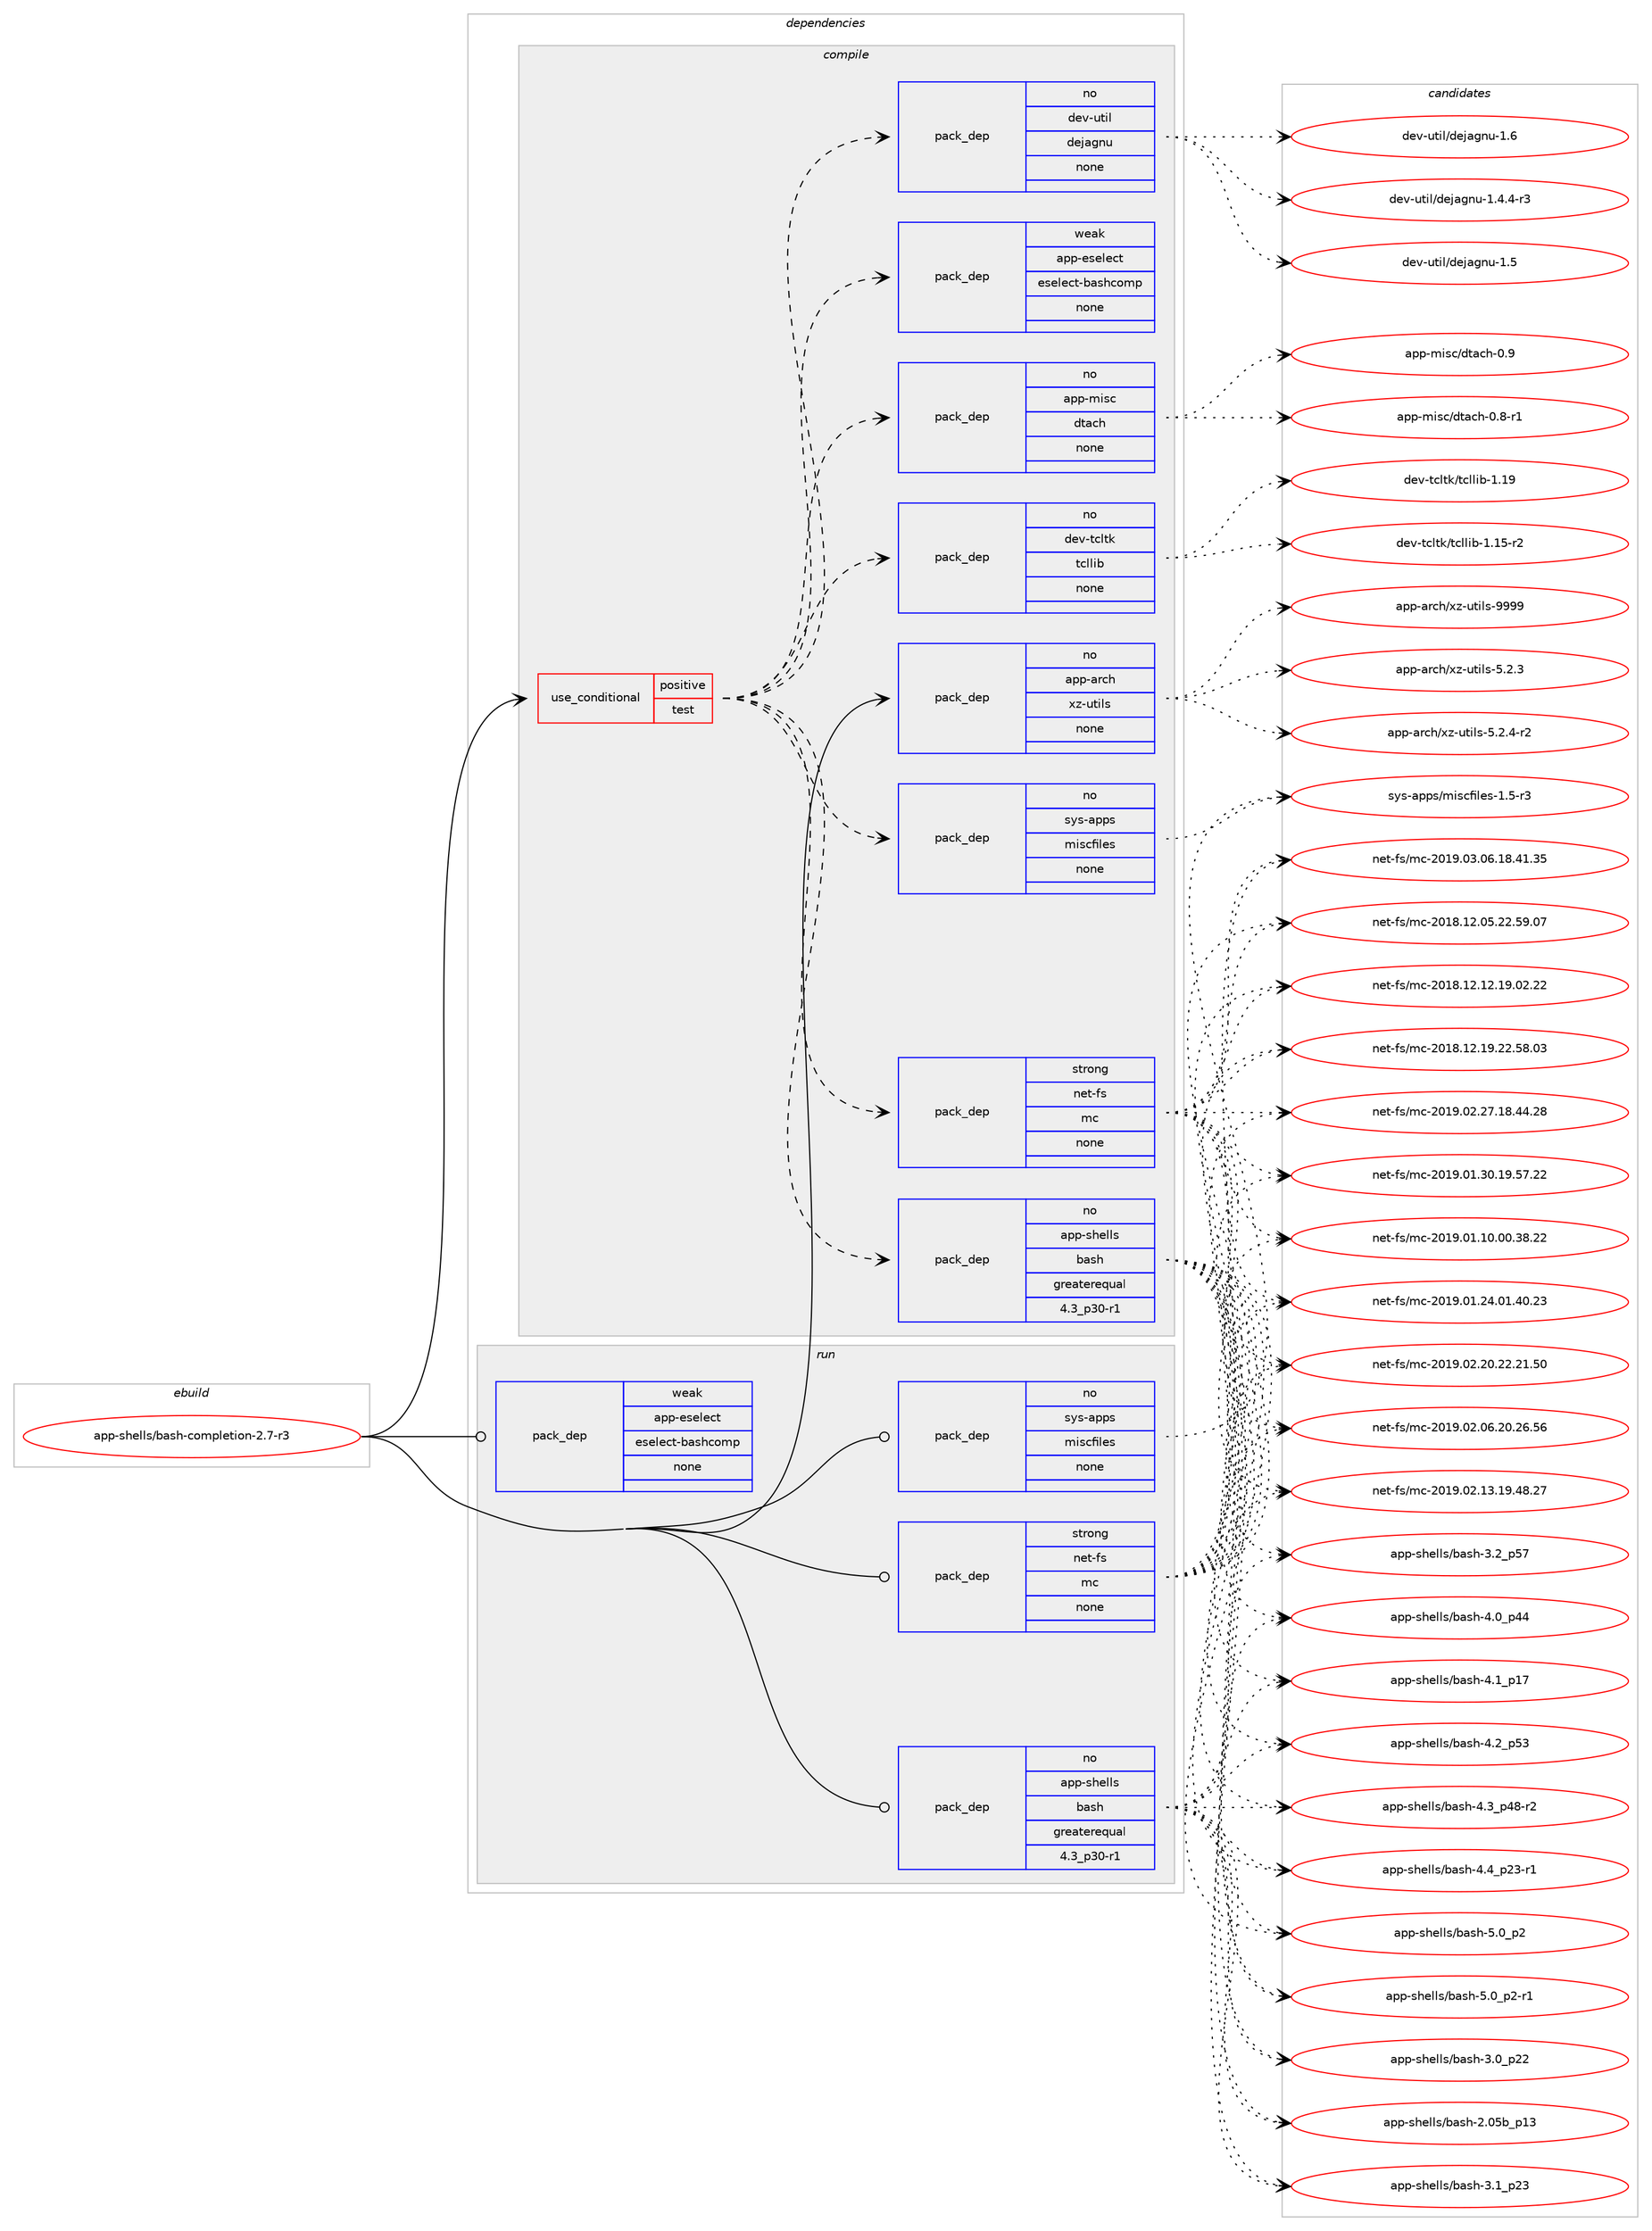 digraph prolog {

# *************
# Graph options
# *************

newrank=true;
concentrate=true;
compound=true;
graph [rankdir=LR,fontname=Helvetica,fontsize=10,ranksep=1.5];#, ranksep=2.5, nodesep=0.2];
edge  [arrowhead=vee];
node  [fontname=Helvetica,fontsize=10];

# **********
# The ebuild
# **********

subgraph cluster_leftcol {
color=gray;
rank=same;
label=<<i>ebuild</i>>;
id [label="app-shells/bash-completion-2.7-r3", color=red, width=4, href="../app-shells/bash-completion-2.7-r3.svg"];
}

# ****************
# The dependencies
# ****************

subgraph cluster_midcol {
color=gray;
label=<<i>dependencies</i>>;
subgraph cluster_compile {
fillcolor="#eeeeee";
style=filled;
label=<<i>compile</i>>;
subgraph cond355233 {
dependency1307279 [label=<<TABLE BORDER="0" CELLBORDER="1" CELLSPACING="0" CELLPADDING="4"><TR><TD ROWSPAN="3" CELLPADDING="10">use_conditional</TD></TR><TR><TD>positive</TD></TR><TR><TD>test</TD></TR></TABLE>>, shape=none, color=red];
subgraph pack931613 {
dependency1307280 [label=<<TABLE BORDER="0" CELLBORDER="1" CELLSPACING="0" CELLPADDING="4" WIDTH="220"><TR><TD ROWSPAN="6" CELLPADDING="30">pack_dep</TD></TR><TR><TD WIDTH="110">no</TD></TR><TR><TD>app-shells</TD></TR><TR><TD>bash</TD></TR><TR><TD>greaterequal</TD></TR><TR><TD>4.3_p30-r1</TD></TR></TABLE>>, shape=none, color=blue];
}
dependency1307279:e -> dependency1307280:w [weight=20,style="dashed",arrowhead="vee"];
subgraph pack931614 {
dependency1307281 [label=<<TABLE BORDER="0" CELLBORDER="1" CELLSPACING="0" CELLPADDING="4" WIDTH="220"><TR><TD ROWSPAN="6" CELLPADDING="30">pack_dep</TD></TR><TR><TD WIDTH="110">no</TD></TR><TR><TD>sys-apps</TD></TR><TR><TD>miscfiles</TD></TR><TR><TD>none</TD></TR><TR><TD></TD></TR></TABLE>>, shape=none, color=blue];
}
dependency1307279:e -> dependency1307281:w [weight=20,style="dashed",arrowhead="vee"];
subgraph pack931615 {
dependency1307282 [label=<<TABLE BORDER="0" CELLBORDER="1" CELLSPACING="0" CELLPADDING="4" WIDTH="220"><TR><TD ROWSPAN="6" CELLPADDING="30">pack_dep</TD></TR><TR><TD WIDTH="110">weak</TD></TR><TR><TD>app-eselect</TD></TR><TR><TD>eselect-bashcomp</TD></TR><TR><TD>none</TD></TR><TR><TD></TD></TR></TABLE>>, shape=none, color=blue];
}
dependency1307279:e -> dependency1307282:w [weight=20,style="dashed",arrowhead="vee"];
subgraph pack931616 {
dependency1307283 [label=<<TABLE BORDER="0" CELLBORDER="1" CELLSPACING="0" CELLPADDING="4" WIDTH="220"><TR><TD ROWSPAN="6" CELLPADDING="30">pack_dep</TD></TR><TR><TD WIDTH="110">strong</TD></TR><TR><TD>net-fs</TD></TR><TR><TD>mc</TD></TR><TR><TD>none</TD></TR><TR><TD></TD></TR></TABLE>>, shape=none, color=blue];
}
dependency1307279:e -> dependency1307283:w [weight=20,style="dashed",arrowhead="vee"];
subgraph pack931617 {
dependency1307284 [label=<<TABLE BORDER="0" CELLBORDER="1" CELLSPACING="0" CELLPADDING="4" WIDTH="220"><TR><TD ROWSPAN="6" CELLPADDING="30">pack_dep</TD></TR><TR><TD WIDTH="110">no</TD></TR><TR><TD>app-misc</TD></TR><TR><TD>dtach</TD></TR><TR><TD>none</TD></TR><TR><TD></TD></TR></TABLE>>, shape=none, color=blue];
}
dependency1307279:e -> dependency1307284:w [weight=20,style="dashed",arrowhead="vee"];
subgraph pack931618 {
dependency1307285 [label=<<TABLE BORDER="0" CELLBORDER="1" CELLSPACING="0" CELLPADDING="4" WIDTH="220"><TR><TD ROWSPAN="6" CELLPADDING="30">pack_dep</TD></TR><TR><TD WIDTH="110">no</TD></TR><TR><TD>dev-util</TD></TR><TR><TD>dejagnu</TD></TR><TR><TD>none</TD></TR><TR><TD></TD></TR></TABLE>>, shape=none, color=blue];
}
dependency1307279:e -> dependency1307285:w [weight=20,style="dashed",arrowhead="vee"];
subgraph pack931619 {
dependency1307286 [label=<<TABLE BORDER="0" CELLBORDER="1" CELLSPACING="0" CELLPADDING="4" WIDTH="220"><TR><TD ROWSPAN="6" CELLPADDING="30">pack_dep</TD></TR><TR><TD WIDTH="110">no</TD></TR><TR><TD>dev-tcltk</TD></TR><TR><TD>tcllib</TD></TR><TR><TD>none</TD></TR><TR><TD></TD></TR></TABLE>>, shape=none, color=blue];
}
dependency1307279:e -> dependency1307286:w [weight=20,style="dashed",arrowhead="vee"];
}
id:e -> dependency1307279:w [weight=20,style="solid",arrowhead="vee"];
subgraph pack931620 {
dependency1307287 [label=<<TABLE BORDER="0" CELLBORDER="1" CELLSPACING="0" CELLPADDING="4" WIDTH="220"><TR><TD ROWSPAN="6" CELLPADDING="30">pack_dep</TD></TR><TR><TD WIDTH="110">no</TD></TR><TR><TD>app-arch</TD></TR><TR><TD>xz-utils</TD></TR><TR><TD>none</TD></TR><TR><TD></TD></TR></TABLE>>, shape=none, color=blue];
}
id:e -> dependency1307287:w [weight=20,style="solid",arrowhead="vee"];
}
subgraph cluster_compileandrun {
fillcolor="#eeeeee";
style=filled;
label=<<i>compile and run</i>>;
}
subgraph cluster_run {
fillcolor="#eeeeee";
style=filled;
label=<<i>run</i>>;
subgraph pack931621 {
dependency1307288 [label=<<TABLE BORDER="0" CELLBORDER="1" CELLSPACING="0" CELLPADDING="4" WIDTH="220"><TR><TD ROWSPAN="6" CELLPADDING="30">pack_dep</TD></TR><TR><TD WIDTH="110">no</TD></TR><TR><TD>app-shells</TD></TR><TR><TD>bash</TD></TR><TR><TD>greaterequal</TD></TR><TR><TD>4.3_p30-r1</TD></TR></TABLE>>, shape=none, color=blue];
}
id:e -> dependency1307288:w [weight=20,style="solid",arrowhead="odot"];
subgraph pack931622 {
dependency1307289 [label=<<TABLE BORDER="0" CELLBORDER="1" CELLSPACING="0" CELLPADDING="4" WIDTH="220"><TR><TD ROWSPAN="6" CELLPADDING="30">pack_dep</TD></TR><TR><TD WIDTH="110">no</TD></TR><TR><TD>sys-apps</TD></TR><TR><TD>miscfiles</TD></TR><TR><TD>none</TD></TR><TR><TD></TD></TR></TABLE>>, shape=none, color=blue];
}
id:e -> dependency1307289:w [weight=20,style="solid",arrowhead="odot"];
subgraph pack931623 {
dependency1307290 [label=<<TABLE BORDER="0" CELLBORDER="1" CELLSPACING="0" CELLPADDING="4" WIDTH="220"><TR><TD ROWSPAN="6" CELLPADDING="30">pack_dep</TD></TR><TR><TD WIDTH="110">strong</TD></TR><TR><TD>net-fs</TD></TR><TR><TD>mc</TD></TR><TR><TD>none</TD></TR><TR><TD></TD></TR></TABLE>>, shape=none, color=blue];
}
id:e -> dependency1307290:w [weight=20,style="solid",arrowhead="odot"];
subgraph pack931624 {
dependency1307291 [label=<<TABLE BORDER="0" CELLBORDER="1" CELLSPACING="0" CELLPADDING="4" WIDTH="220"><TR><TD ROWSPAN="6" CELLPADDING="30">pack_dep</TD></TR><TR><TD WIDTH="110">weak</TD></TR><TR><TD>app-eselect</TD></TR><TR><TD>eselect-bashcomp</TD></TR><TR><TD>none</TD></TR><TR><TD></TD></TR></TABLE>>, shape=none, color=blue];
}
id:e -> dependency1307291:w [weight=20,style="solid",arrowhead="odot"];
}
}

# **************
# The candidates
# **************

subgraph cluster_choices {
rank=same;
color=gray;
label=<<i>candidates</i>>;

subgraph choice931613 {
color=black;
nodesep=1;
choice9711211245115104101108108115479897115104455046485398951124951 [label="app-shells/bash-2.05b_p13", color=red, width=4,href="../app-shells/bash-2.05b_p13.svg"];
choice971121124511510410110810811547989711510445514648951125050 [label="app-shells/bash-3.0_p22", color=red, width=4,href="../app-shells/bash-3.0_p22.svg"];
choice971121124511510410110810811547989711510445514649951125051 [label="app-shells/bash-3.1_p23", color=red, width=4,href="../app-shells/bash-3.1_p23.svg"];
choice971121124511510410110810811547989711510445514650951125355 [label="app-shells/bash-3.2_p57", color=red, width=4,href="../app-shells/bash-3.2_p57.svg"];
choice971121124511510410110810811547989711510445524648951125252 [label="app-shells/bash-4.0_p44", color=red, width=4,href="../app-shells/bash-4.0_p44.svg"];
choice971121124511510410110810811547989711510445524649951124955 [label="app-shells/bash-4.1_p17", color=red, width=4,href="../app-shells/bash-4.1_p17.svg"];
choice971121124511510410110810811547989711510445524650951125351 [label="app-shells/bash-4.2_p53", color=red, width=4,href="../app-shells/bash-4.2_p53.svg"];
choice9711211245115104101108108115479897115104455246519511252564511450 [label="app-shells/bash-4.3_p48-r2", color=red, width=4,href="../app-shells/bash-4.3_p48-r2.svg"];
choice9711211245115104101108108115479897115104455246529511250514511449 [label="app-shells/bash-4.4_p23-r1", color=red, width=4,href="../app-shells/bash-4.4_p23-r1.svg"];
choice9711211245115104101108108115479897115104455346489511250 [label="app-shells/bash-5.0_p2", color=red, width=4,href="../app-shells/bash-5.0_p2.svg"];
choice97112112451151041011081081154798971151044553464895112504511449 [label="app-shells/bash-5.0_p2-r1", color=red, width=4,href="../app-shells/bash-5.0_p2-r1.svg"];
dependency1307280:e -> choice9711211245115104101108108115479897115104455046485398951124951:w [style=dotted,weight="100"];
dependency1307280:e -> choice971121124511510410110810811547989711510445514648951125050:w [style=dotted,weight="100"];
dependency1307280:e -> choice971121124511510410110810811547989711510445514649951125051:w [style=dotted,weight="100"];
dependency1307280:e -> choice971121124511510410110810811547989711510445514650951125355:w [style=dotted,weight="100"];
dependency1307280:e -> choice971121124511510410110810811547989711510445524648951125252:w [style=dotted,weight="100"];
dependency1307280:e -> choice971121124511510410110810811547989711510445524649951124955:w [style=dotted,weight="100"];
dependency1307280:e -> choice971121124511510410110810811547989711510445524650951125351:w [style=dotted,weight="100"];
dependency1307280:e -> choice9711211245115104101108108115479897115104455246519511252564511450:w [style=dotted,weight="100"];
dependency1307280:e -> choice9711211245115104101108108115479897115104455246529511250514511449:w [style=dotted,weight="100"];
dependency1307280:e -> choice9711211245115104101108108115479897115104455346489511250:w [style=dotted,weight="100"];
dependency1307280:e -> choice97112112451151041011081081154798971151044553464895112504511449:w [style=dotted,weight="100"];
}
subgraph choice931614 {
color=black;
nodesep=1;
choice11512111545971121121154710910511599102105108101115454946534511451 [label="sys-apps/miscfiles-1.5-r3", color=red, width=4,href="../sys-apps/miscfiles-1.5-r3.svg"];
dependency1307281:e -> choice11512111545971121121154710910511599102105108101115454946534511451:w [style=dotted,weight="100"];
}
subgraph choice931615 {
color=black;
nodesep=1;
}
subgraph choice931616 {
color=black;
nodesep=1;
choice1101011164510211547109994550484956464950464853465050465357464855 [label="net-fs/mc-2018.12.05.22.59.07", color=red, width=4,href="../net-fs/mc-2018.12.05.22.59.07.svg"];
choice1101011164510211547109994550484956464950464950464957464850465050 [label="net-fs/mc-2018.12.12.19.02.22", color=red, width=4,href="../net-fs/mc-2018.12.12.19.02.22.svg"];
choice1101011164510211547109994550484956464950464957465050465356464851 [label="net-fs/mc-2018.12.19.22.58.03", color=red, width=4,href="../net-fs/mc-2018.12.19.22.58.03.svg"];
choice1101011164510211547109994550484957464849464948464848465156465050 [label="net-fs/mc-2019.01.10.00.38.22", color=red, width=4,href="../net-fs/mc-2019.01.10.00.38.22.svg"];
choice1101011164510211547109994550484957464849465052464849465248465051 [label="net-fs/mc-2019.01.24.01.40.23", color=red, width=4,href="../net-fs/mc-2019.01.24.01.40.23.svg"];
choice1101011164510211547109994550484957464849465148464957465355465050 [label="net-fs/mc-2019.01.30.19.57.22", color=red, width=4,href="../net-fs/mc-2019.01.30.19.57.22.svg"];
choice1101011164510211547109994550484957464850464854465048465054465354 [label="net-fs/mc-2019.02.06.20.26.56", color=red, width=4,href="../net-fs/mc-2019.02.06.20.26.56.svg"];
choice1101011164510211547109994550484957464850464951464957465256465055 [label="net-fs/mc-2019.02.13.19.48.27", color=red, width=4,href="../net-fs/mc-2019.02.13.19.48.27.svg"];
choice1101011164510211547109994550484957464850465048465050465049465348 [label="net-fs/mc-2019.02.20.22.21.50", color=red, width=4,href="../net-fs/mc-2019.02.20.22.21.50.svg"];
choice1101011164510211547109994550484957464850465055464956465252465056 [label="net-fs/mc-2019.02.27.18.44.28", color=red, width=4,href="../net-fs/mc-2019.02.27.18.44.28.svg"];
choice1101011164510211547109994550484957464851464854464956465249465153 [label="net-fs/mc-2019.03.06.18.41.35", color=red, width=4,href="../net-fs/mc-2019.03.06.18.41.35.svg"];
dependency1307283:e -> choice1101011164510211547109994550484956464950464853465050465357464855:w [style=dotted,weight="100"];
dependency1307283:e -> choice1101011164510211547109994550484956464950464950464957464850465050:w [style=dotted,weight="100"];
dependency1307283:e -> choice1101011164510211547109994550484956464950464957465050465356464851:w [style=dotted,weight="100"];
dependency1307283:e -> choice1101011164510211547109994550484957464849464948464848465156465050:w [style=dotted,weight="100"];
dependency1307283:e -> choice1101011164510211547109994550484957464849465052464849465248465051:w [style=dotted,weight="100"];
dependency1307283:e -> choice1101011164510211547109994550484957464849465148464957465355465050:w [style=dotted,weight="100"];
dependency1307283:e -> choice1101011164510211547109994550484957464850464854465048465054465354:w [style=dotted,weight="100"];
dependency1307283:e -> choice1101011164510211547109994550484957464850464951464957465256465055:w [style=dotted,weight="100"];
dependency1307283:e -> choice1101011164510211547109994550484957464850465048465050465049465348:w [style=dotted,weight="100"];
dependency1307283:e -> choice1101011164510211547109994550484957464850465055464956465252465056:w [style=dotted,weight="100"];
dependency1307283:e -> choice1101011164510211547109994550484957464851464854464956465249465153:w [style=dotted,weight="100"];
}
subgraph choice931617 {
color=black;
nodesep=1;
choice971121124510910511599471001169799104454846564511449 [label="app-misc/dtach-0.8-r1", color=red, width=4,href="../app-misc/dtach-0.8-r1.svg"];
choice97112112451091051159947100116979910445484657 [label="app-misc/dtach-0.9", color=red, width=4,href="../app-misc/dtach-0.9.svg"];
dependency1307284:e -> choice971121124510910511599471001169799104454846564511449:w [style=dotted,weight="100"];
dependency1307284:e -> choice97112112451091051159947100116979910445484657:w [style=dotted,weight="100"];
}
subgraph choice931618 {
color=black;
nodesep=1;
choice1001011184511711610510847100101106971031101174549465246524511451 [label="dev-util/dejagnu-1.4.4-r3", color=red, width=4,href="../dev-util/dejagnu-1.4.4-r3.svg"];
choice10010111845117116105108471001011069710311011745494653 [label="dev-util/dejagnu-1.5", color=red, width=4,href="../dev-util/dejagnu-1.5.svg"];
choice10010111845117116105108471001011069710311011745494654 [label="dev-util/dejagnu-1.6", color=red, width=4,href="../dev-util/dejagnu-1.6.svg"];
dependency1307285:e -> choice1001011184511711610510847100101106971031101174549465246524511451:w [style=dotted,weight="100"];
dependency1307285:e -> choice10010111845117116105108471001011069710311011745494653:w [style=dotted,weight="100"];
dependency1307285:e -> choice10010111845117116105108471001011069710311011745494654:w [style=dotted,weight="100"];
}
subgraph choice931619 {
color=black;
nodesep=1;
choice100101118451169910811610747116991081081059845494649534511450 [label="dev-tcltk/tcllib-1.15-r2", color=red, width=4,href="../dev-tcltk/tcllib-1.15-r2.svg"];
choice10010111845116991081161074711699108108105984549464957 [label="dev-tcltk/tcllib-1.19", color=red, width=4,href="../dev-tcltk/tcllib-1.19.svg"];
dependency1307286:e -> choice100101118451169910811610747116991081081059845494649534511450:w [style=dotted,weight="100"];
dependency1307286:e -> choice10010111845116991081161074711699108108105984549464957:w [style=dotted,weight="100"];
}
subgraph choice931620 {
color=black;
nodesep=1;
choice971121124597114991044712012245117116105108115455346504651 [label="app-arch/xz-utils-5.2.3", color=red, width=4,href="../app-arch/xz-utils-5.2.3.svg"];
choice9711211245971149910447120122451171161051081154553465046524511450 [label="app-arch/xz-utils-5.2.4-r2", color=red, width=4,href="../app-arch/xz-utils-5.2.4-r2.svg"];
choice9711211245971149910447120122451171161051081154557575757 [label="app-arch/xz-utils-9999", color=red, width=4,href="../app-arch/xz-utils-9999.svg"];
dependency1307287:e -> choice971121124597114991044712012245117116105108115455346504651:w [style=dotted,weight="100"];
dependency1307287:e -> choice9711211245971149910447120122451171161051081154553465046524511450:w [style=dotted,weight="100"];
dependency1307287:e -> choice9711211245971149910447120122451171161051081154557575757:w [style=dotted,weight="100"];
}
subgraph choice931621 {
color=black;
nodesep=1;
choice9711211245115104101108108115479897115104455046485398951124951 [label="app-shells/bash-2.05b_p13", color=red, width=4,href="../app-shells/bash-2.05b_p13.svg"];
choice971121124511510410110810811547989711510445514648951125050 [label="app-shells/bash-3.0_p22", color=red, width=4,href="../app-shells/bash-3.0_p22.svg"];
choice971121124511510410110810811547989711510445514649951125051 [label="app-shells/bash-3.1_p23", color=red, width=4,href="../app-shells/bash-3.1_p23.svg"];
choice971121124511510410110810811547989711510445514650951125355 [label="app-shells/bash-3.2_p57", color=red, width=4,href="../app-shells/bash-3.2_p57.svg"];
choice971121124511510410110810811547989711510445524648951125252 [label="app-shells/bash-4.0_p44", color=red, width=4,href="../app-shells/bash-4.0_p44.svg"];
choice971121124511510410110810811547989711510445524649951124955 [label="app-shells/bash-4.1_p17", color=red, width=4,href="../app-shells/bash-4.1_p17.svg"];
choice971121124511510410110810811547989711510445524650951125351 [label="app-shells/bash-4.2_p53", color=red, width=4,href="../app-shells/bash-4.2_p53.svg"];
choice9711211245115104101108108115479897115104455246519511252564511450 [label="app-shells/bash-4.3_p48-r2", color=red, width=4,href="../app-shells/bash-4.3_p48-r2.svg"];
choice9711211245115104101108108115479897115104455246529511250514511449 [label="app-shells/bash-4.4_p23-r1", color=red, width=4,href="../app-shells/bash-4.4_p23-r1.svg"];
choice9711211245115104101108108115479897115104455346489511250 [label="app-shells/bash-5.0_p2", color=red, width=4,href="../app-shells/bash-5.0_p2.svg"];
choice97112112451151041011081081154798971151044553464895112504511449 [label="app-shells/bash-5.0_p2-r1", color=red, width=4,href="../app-shells/bash-5.0_p2-r1.svg"];
dependency1307288:e -> choice9711211245115104101108108115479897115104455046485398951124951:w [style=dotted,weight="100"];
dependency1307288:e -> choice971121124511510410110810811547989711510445514648951125050:w [style=dotted,weight="100"];
dependency1307288:e -> choice971121124511510410110810811547989711510445514649951125051:w [style=dotted,weight="100"];
dependency1307288:e -> choice971121124511510410110810811547989711510445514650951125355:w [style=dotted,weight="100"];
dependency1307288:e -> choice971121124511510410110810811547989711510445524648951125252:w [style=dotted,weight="100"];
dependency1307288:e -> choice971121124511510410110810811547989711510445524649951124955:w [style=dotted,weight="100"];
dependency1307288:e -> choice971121124511510410110810811547989711510445524650951125351:w [style=dotted,weight="100"];
dependency1307288:e -> choice9711211245115104101108108115479897115104455246519511252564511450:w [style=dotted,weight="100"];
dependency1307288:e -> choice9711211245115104101108108115479897115104455246529511250514511449:w [style=dotted,weight="100"];
dependency1307288:e -> choice9711211245115104101108108115479897115104455346489511250:w [style=dotted,weight="100"];
dependency1307288:e -> choice97112112451151041011081081154798971151044553464895112504511449:w [style=dotted,weight="100"];
}
subgraph choice931622 {
color=black;
nodesep=1;
choice11512111545971121121154710910511599102105108101115454946534511451 [label="sys-apps/miscfiles-1.5-r3", color=red, width=4,href="../sys-apps/miscfiles-1.5-r3.svg"];
dependency1307289:e -> choice11512111545971121121154710910511599102105108101115454946534511451:w [style=dotted,weight="100"];
}
subgraph choice931623 {
color=black;
nodesep=1;
choice1101011164510211547109994550484956464950464853465050465357464855 [label="net-fs/mc-2018.12.05.22.59.07", color=red, width=4,href="../net-fs/mc-2018.12.05.22.59.07.svg"];
choice1101011164510211547109994550484956464950464950464957464850465050 [label="net-fs/mc-2018.12.12.19.02.22", color=red, width=4,href="../net-fs/mc-2018.12.12.19.02.22.svg"];
choice1101011164510211547109994550484956464950464957465050465356464851 [label="net-fs/mc-2018.12.19.22.58.03", color=red, width=4,href="../net-fs/mc-2018.12.19.22.58.03.svg"];
choice1101011164510211547109994550484957464849464948464848465156465050 [label="net-fs/mc-2019.01.10.00.38.22", color=red, width=4,href="../net-fs/mc-2019.01.10.00.38.22.svg"];
choice1101011164510211547109994550484957464849465052464849465248465051 [label="net-fs/mc-2019.01.24.01.40.23", color=red, width=4,href="../net-fs/mc-2019.01.24.01.40.23.svg"];
choice1101011164510211547109994550484957464849465148464957465355465050 [label="net-fs/mc-2019.01.30.19.57.22", color=red, width=4,href="../net-fs/mc-2019.01.30.19.57.22.svg"];
choice1101011164510211547109994550484957464850464854465048465054465354 [label="net-fs/mc-2019.02.06.20.26.56", color=red, width=4,href="../net-fs/mc-2019.02.06.20.26.56.svg"];
choice1101011164510211547109994550484957464850464951464957465256465055 [label="net-fs/mc-2019.02.13.19.48.27", color=red, width=4,href="../net-fs/mc-2019.02.13.19.48.27.svg"];
choice1101011164510211547109994550484957464850465048465050465049465348 [label="net-fs/mc-2019.02.20.22.21.50", color=red, width=4,href="../net-fs/mc-2019.02.20.22.21.50.svg"];
choice1101011164510211547109994550484957464850465055464956465252465056 [label="net-fs/mc-2019.02.27.18.44.28", color=red, width=4,href="../net-fs/mc-2019.02.27.18.44.28.svg"];
choice1101011164510211547109994550484957464851464854464956465249465153 [label="net-fs/mc-2019.03.06.18.41.35", color=red, width=4,href="../net-fs/mc-2019.03.06.18.41.35.svg"];
dependency1307290:e -> choice1101011164510211547109994550484956464950464853465050465357464855:w [style=dotted,weight="100"];
dependency1307290:e -> choice1101011164510211547109994550484956464950464950464957464850465050:w [style=dotted,weight="100"];
dependency1307290:e -> choice1101011164510211547109994550484956464950464957465050465356464851:w [style=dotted,weight="100"];
dependency1307290:e -> choice1101011164510211547109994550484957464849464948464848465156465050:w [style=dotted,weight="100"];
dependency1307290:e -> choice1101011164510211547109994550484957464849465052464849465248465051:w [style=dotted,weight="100"];
dependency1307290:e -> choice1101011164510211547109994550484957464849465148464957465355465050:w [style=dotted,weight="100"];
dependency1307290:e -> choice1101011164510211547109994550484957464850464854465048465054465354:w [style=dotted,weight="100"];
dependency1307290:e -> choice1101011164510211547109994550484957464850464951464957465256465055:w [style=dotted,weight="100"];
dependency1307290:e -> choice1101011164510211547109994550484957464850465048465050465049465348:w [style=dotted,weight="100"];
dependency1307290:e -> choice1101011164510211547109994550484957464850465055464956465252465056:w [style=dotted,weight="100"];
dependency1307290:e -> choice1101011164510211547109994550484957464851464854464956465249465153:w [style=dotted,weight="100"];
}
subgraph choice931624 {
color=black;
nodesep=1;
}
}

}
